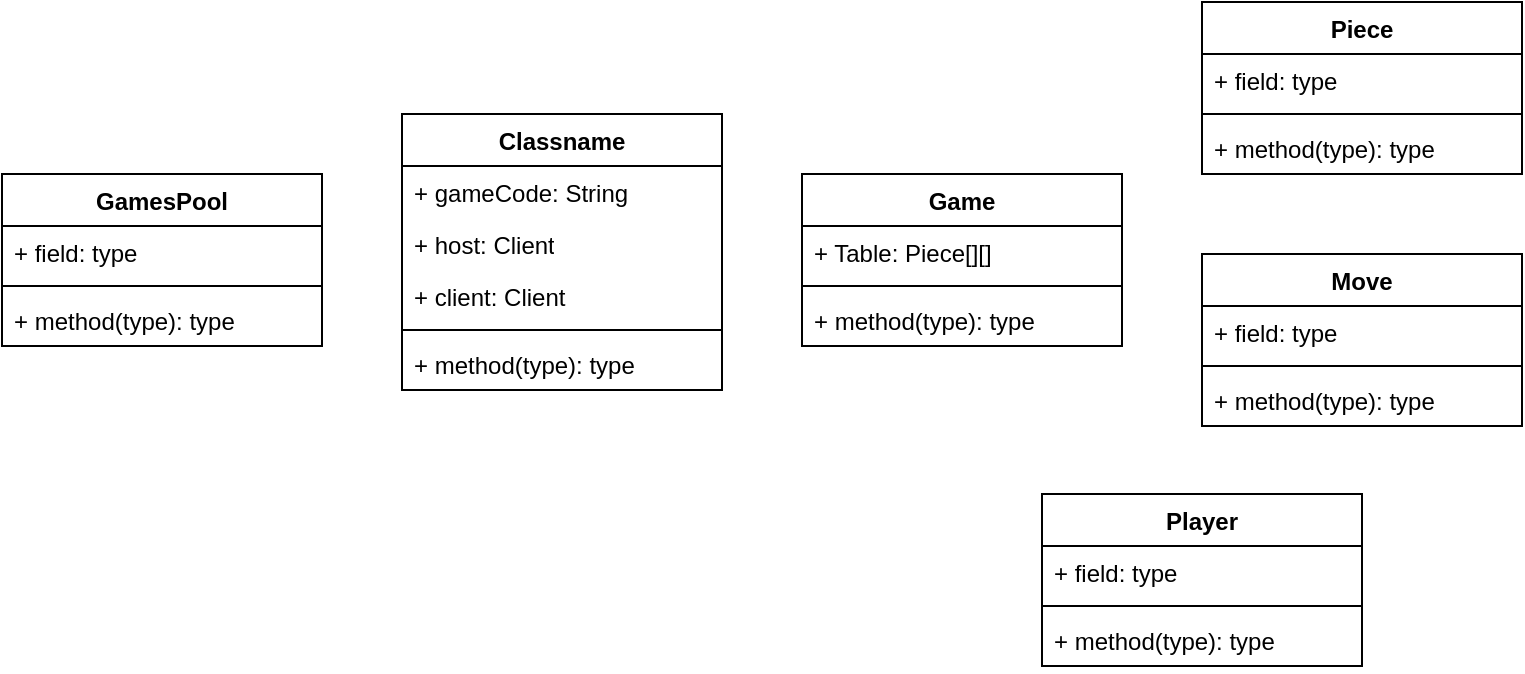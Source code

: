 <mxfile version="21.7.1" type="github">
  <diagram name="Page-1" id="wEpHkxZpDxXpUgtKdZPl">
    <mxGraphModel dx="1059" dy="697" grid="1" gridSize="10" guides="1" tooltips="1" connect="1" arrows="1" fold="1" page="1" pageScale="1" pageWidth="2336" pageHeight="1654" math="0" shadow="0">
      <root>
        <mxCell id="0" />
        <mxCell id="1" parent="0" />
        <mxCell id="eS9luQdatzd3R3KHUehw-1" value="Game" style="swimlane;fontStyle=1;align=center;verticalAlign=top;childLayout=stackLayout;horizontal=1;startSize=26;horizontalStack=0;resizeParent=1;resizeParentMax=0;resizeLast=0;collapsible=1;marginBottom=0;whiteSpace=wrap;html=1;" vertex="1" parent="1">
          <mxGeometry x="440" y="280" width="160" height="86" as="geometry" />
        </mxCell>
        <mxCell id="eS9luQdatzd3R3KHUehw-2" value="+ Table: Piece[][]" style="text;strokeColor=none;fillColor=none;align=left;verticalAlign=top;spacingLeft=4;spacingRight=4;overflow=hidden;rotatable=0;points=[[0,0.5],[1,0.5]];portConstraint=eastwest;whiteSpace=wrap;html=1;" vertex="1" parent="eS9luQdatzd3R3KHUehw-1">
          <mxGeometry y="26" width="160" height="26" as="geometry" />
        </mxCell>
        <mxCell id="eS9luQdatzd3R3KHUehw-3" value="" style="line;strokeWidth=1;fillColor=none;align=left;verticalAlign=middle;spacingTop=-1;spacingLeft=3;spacingRight=3;rotatable=0;labelPosition=right;points=[];portConstraint=eastwest;strokeColor=inherit;" vertex="1" parent="eS9luQdatzd3R3KHUehw-1">
          <mxGeometry y="52" width="160" height="8" as="geometry" />
        </mxCell>
        <mxCell id="eS9luQdatzd3R3KHUehw-4" value="+ method(type): type" style="text;strokeColor=none;fillColor=none;align=left;verticalAlign=top;spacingLeft=4;spacingRight=4;overflow=hidden;rotatable=0;points=[[0,0.5],[1,0.5]];portConstraint=eastwest;whiteSpace=wrap;html=1;" vertex="1" parent="eS9luQdatzd3R3KHUehw-1">
          <mxGeometry y="60" width="160" height="26" as="geometry" />
        </mxCell>
        <mxCell id="eS9luQdatzd3R3KHUehw-5" value="Piece" style="swimlane;fontStyle=1;align=center;verticalAlign=top;childLayout=stackLayout;horizontal=1;startSize=26;horizontalStack=0;resizeParent=1;resizeParentMax=0;resizeLast=0;collapsible=1;marginBottom=0;whiteSpace=wrap;html=1;" vertex="1" parent="1">
          <mxGeometry x="640" y="194" width="160" height="86" as="geometry" />
        </mxCell>
        <mxCell id="eS9luQdatzd3R3KHUehw-6" value="+ field: type" style="text;strokeColor=none;fillColor=none;align=left;verticalAlign=top;spacingLeft=4;spacingRight=4;overflow=hidden;rotatable=0;points=[[0,0.5],[1,0.5]];portConstraint=eastwest;whiteSpace=wrap;html=1;" vertex="1" parent="eS9luQdatzd3R3KHUehw-5">
          <mxGeometry y="26" width="160" height="26" as="geometry" />
        </mxCell>
        <mxCell id="eS9luQdatzd3R3KHUehw-7" value="" style="line;strokeWidth=1;fillColor=none;align=left;verticalAlign=middle;spacingTop=-1;spacingLeft=3;spacingRight=3;rotatable=0;labelPosition=right;points=[];portConstraint=eastwest;strokeColor=inherit;" vertex="1" parent="eS9luQdatzd3R3KHUehw-5">
          <mxGeometry y="52" width="160" height="8" as="geometry" />
        </mxCell>
        <mxCell id="eS9luQdatzd3R3KHUehw-8" value="+ method(type): type" style="text;strokeColor=none;fillColor=none;align=left;verticalAlign=top;spacingLeft=4;spacingRight=4;overflow=hidden;rotatable=0;points=[[0,0.5],[1,0.5]];portConstraint=eastwest;whiteSpace=wrap;html=1;" vertex="1" parent="eS9luQdatzd3R3KHUehw-5">
          <mxGeometry y="60" width="160" height="26" as="geometry" />
        </mxCell>
        <mxCell id="eS9luQdatzd3R3KHUehw-9" value="Move" style="swimlane;fontStyle=1;align=center;verticalAlign=top;childLayout=stackLayout;horizontal=1;startSize=26;horizontalStack=0;resizeParent=1;resizeParentMax=0;resizeLast=0;collapsible=1;marginBottom=0;whiteSpace=wrap;html=1;" vertex="1" parent="1">
          <mxGeometry x="640" y="320" width="160" height="86" as="geometry" />
        </mxCell>
        <mxCell id="eS9luQdatzd3R3KHUehw-10" value="+ field: type" style="text;strokeColor=none;fillColor=none;align=left;verticalAlign=top;spacingLeft=4;spacingRight=4;overflow=hidden;rotatable=0;points=[[0,0.5],[1,0.5]];portConstraint=eastwest;whiteSpace=wrap;html=1;" vertex="1" parent="eS9luQdatzd3R3KHUehw-9">
          <mxGeometry y="26" width="160" height="26" as="geometry" />
        </mxCell>
        <mxCell id="eS9luQdatzd3R3KHUehw-11" value="" style="line;strokeWidth=1;fillColor=none;align=left;verticalAlign=middle;spacingTop=-1;spacingLeft=3;spacingRight=3;rotatable=0;labelPosition=right;points=[];portConstraint=eastwest;strokeColor=inherit;" vertex="1" parent="eS9luQdatzd3R3KHUehw-9">
          <mxGeometry y="52" width="160" height="8" as="geometry" />
        </mxCell>
        <mxCell id="eS9luQdatzd3R3KHUehw-12" value="+ method(type): type" style="text;strokeColor=none;fillColor=none;align=left;verticalAlign=top;spacingLeft=4;spacingRight=4;overflow=hidden;rotatable=0;points=[[0,0.5],[1,0.5]];portConstraint=eastwest;whiteSpace=wrap;html=1;" vertex="1" parent="eS9luQdatzd3R3KHUehw-9">
          <mxGeometry y="60" width="160" height="26" as="geometry" />
        </mxCell>
        <mxCell id="eS9luQdatzd3R3KHUehw-13" value="Player" style="swimlane;fontStyle=1;align=center;verticalAlign=top;childLayout=stackLayout;horizontal=1;startSize=26;horizontalStack=0;resizeParent=1;resizeParentMax=0;resizeLast=0;collapsible=1;marginBottom=0;whiteSpace=wrap;html=1;" vertex="1" parent="1">
          <mxGeometry x="560" y="440" width="160" height="86" as="geometry" />
        </mxCell>
        <mxCell id="eS9luQdatzd3R3KHUehw-14" value="+ field: type" style="text;strokeColor=none;fillColor=none;align=left;verticalAlign=top;spacingLeft=4;spacingRight=4;overflow=hidden;rotatable=0;points=[[0,0.5],[1,0.5]];portConstraint=eastwest;whiteSpace=wrap;html=1;" vertex="1" parent="eS9luQdatzd3R3KHUehw-13">
          <mxGeometry y="26" width="160" height="26" as="geometry" />
        </mxCell>
        <mxCell id="eS9luQdatzd3R3KHUehw-15" value="" style="line;strokeWidth=1;fillColor=none;align=left;verticalAlign=middle;spacingTop=-1;spacingLeft=3;spacingRight=3;rotatable=0;labelPosition=right;points=[];portConstraint=eastwest;strokeColor=inherit;" vertex="1" parent="eS9luQdatzd3R3KHUehw-13">
          <mxGeometry y="52" width="160" height="8" as="geometry" />
        </mxCell>
        <mxCell id="eS9luQdatzd3R3KHUehw-16" value="+ method(type): type" style="text;strokeColor=none;fillColor=none;align=left;verticalAlign=top;spacingLeft=4;spacingRight=4;overflow=hidden;rotatable=0;points=[[0,0.5],[1,0.5]];portConstraint=eastwest;whiteSpace=wrap;html=1;" vertex="1" parent="eS9luQdatzd3R3KHUehw-13">
          <mxGeometry y="60" width="160" height="26" as="geometry" />
        </mxCell>
        <mxCell id="eS9luQdatzd3R3KHUehw-17" value="GamesPool" style="swimlane;fontStyle=1;align=center;verticalAlign=top;childLayout=stackLayout;horizontal=1;startSize=26;horizontalStack=0;resizeParent=1;resizeParentMax=0;resizeLast=0;collapsible=1;marginBottom=0;whiteSpace=wrap;html=1;" vertex="1" parent="1">
          <mxGeometry x="40" y="280" width="160" height="86" as="geometry" />
        </mxCell>
        <mxCell id="eS9luQdatzd3R3KHUehw-18" value="+ field: type" style="text;strokeColor=none;fillColor=none;align=left;verticalAlign=top;spacingLeft=4;spacingRight=4;overflow=hidden;rotatable=0;points=[[0,0.5],[1,0.5]];portConstraint=eastwest;whiteSpace=wrap;html=1;" vertex="1" parent="eS9luQdatzd3R3KHUehw-17">
          <mxGeometry y="26" width="160" height="26" as="geometry" />
        </mxCell>
        <mxCell id="eS9luQdatzd3R3KHUehw-19" value="" style="line;strokeWidth=1;fillColor=none;align=left;verticalAlign=middle;spacingTop=-1;spacingLeft=3;spacingRight=3;rotatable=0;labelPosition=right;points=[];portConstraint=eastwest;strokeColor=inherit;" vertex="1" parent="eS9luQdatzd3R3KHUehw-17">
          <mxGeometry y="52" width="160" height="8" as="geometry" />
        </mxCell>
        <mxCell id="eS9luQdatzd3R3KHUehw-20" value="+ method(type): type" style="text;strokeColor=none;fillColor=none;align=left;verticalAlign=top;spacingLeft=4;spacingRight=4;overflow=hidden;rotatable=0;points=[[0,0.5],[1,0.5]];portConstraint=eastwest;whiteSpace=wrap;html=1;" vertex="1" parent="eS9luQdatzd3R3KHUehw-17">
          <mxGeometry y="60" width="160" height="26" as="geometry" />
        </mxCell>
        <mxCell id="eS9luQdatzd3R3KHUehw-22" value="Classname" style="swimlane;fontStyle=1;align=center;verticalAlign=top;childLayout=stackLayout;horizontal=1;startSize=26;horizontalStack=0;resizeParent=1;resizeParentMax=0;resizeLast=0;collapsible=1;marginBottom=0;whiteSpace=wrap;html=1;" vertex="1" parent="1">
          <mxGeometry x="240" y="250" width="160" height="138" as="geometry" />
        </mxCell>
        <mxCell id="eS9luQdatzd3R3KHUehw-23" value="+ gameCode: String" style="text;strokeColor=none;fillColor=none;align=left;verticalAlign=top;spacingLeft=4;spacingRight=4;overflow=hidden;rotatable=0;points=[[0,0.5],[1,0.5]];portConstraint=eastwest;whiteSpace=wrap;html=1;" vertex="1" parent="eS9luQdatzd3R3KHUehw-22">
          <mxGeometry y="26" width="160" height="26" as="geometry" />
        </mxCell>
        <mxCell id="eS9luQdatzd3R3KHUehw-27" value="+ host: Client" style="text;strokeColor=none;fillColor=none;align=left;verticalAlign=top;spacingLeft=4;spacingRight=4;overflow=hidden;rotatable=0;points=[[0,0.5],[1,0.5]];portConstraint=eastwest;whiteSpace=wrap;html=1;" vertex="1" parent="eS9luQdatzd3R3KHUehw-22">
          <mxGeometry y="52" width="160" height="26" as="geometry" />
        </mxCell>
        <mxCell id="eS9luQdatzd3R3KHUehw-28" value="+ client: Client" style="text;strokeColor=none;fillColor=none;align=left;verticalAlign=top;spacingLeft=4;spacingRight=4;overflow=hidden;rotatable=0;points=[[0,0.5],[1,0.5]];portConstraint=eastwest;whiteSpace=wrap;html=1;" vertex="1" parent="eS9luQdatzd3R3KHUehw-22">
          <mxGeometry y="78" width="160" height="26" as="geometry" />
        </mxCell>
        <mxCell id="eS9luQdatzd3R3KHUehw-24" value="" style="line;strokeWidth=1;fillColor=none;align=left;verticalAlign=middle;spacingTop=-1;spacingLeft=3;spacingRight=3;rotatable=0;labelPosition=right;points=[];portConstraint=eastwest;strokeColor=inherit;" vertex="1" parent="eS9luQdatzd3R3KHUehw-22">
          <mxGeometry y="104" width="160" height="8" as="geometry" />
        </mxCell>
        <mxCell id="eS9luQdatzd3R3KHUehw-25" value="+ method(type): type" style="text;strokeColor=none;fillColor=none;align=left;verticalAlign=top;spacingLeft=4;spacingRight=4;overflow=hidden;rotatable=0;points=[[0,0.5],[1,0.5]];portConstraint=eastwest;whiteSpace=wrap;html=1;" vertex="1" parent="eS9luQdatzd3R3KHUehw-22">
          <mxGeometry y="112" width="160" height="26" as="geometry" />
        </mxCell>
      </root>
    </mxGraphModel>
  </diagram>
</mxfile>
